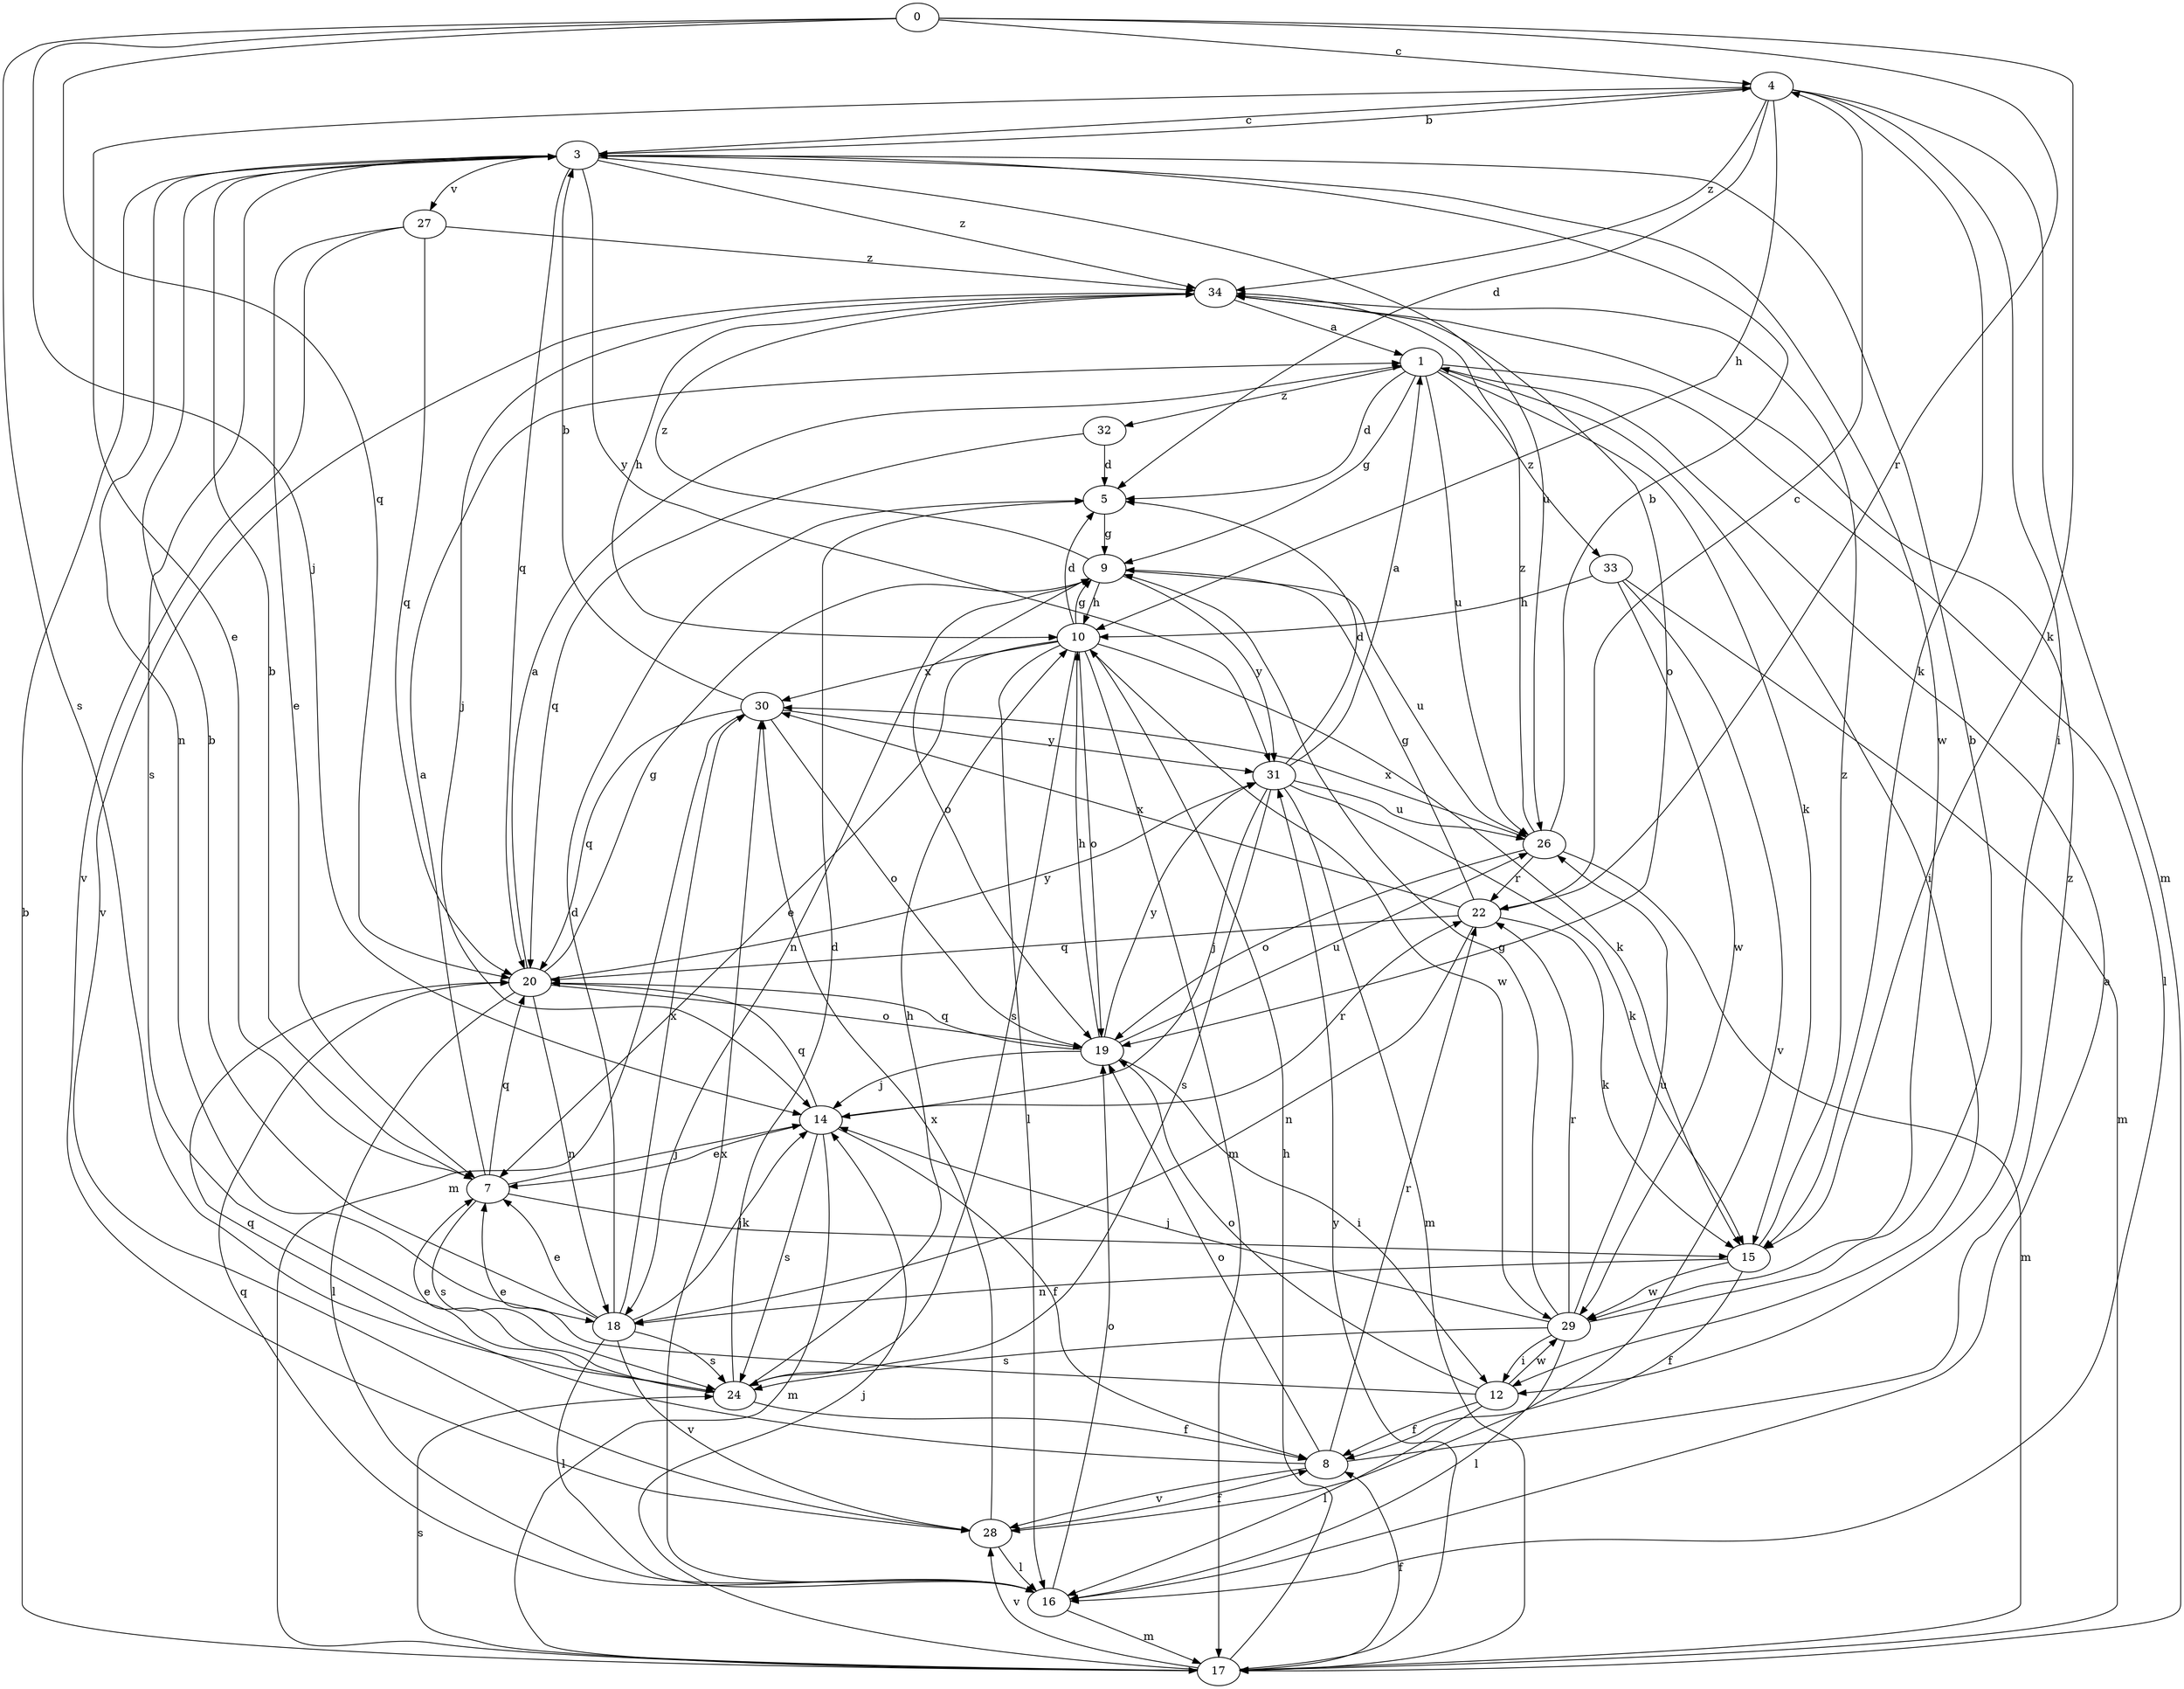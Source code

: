 strict digraph  {
0;
1;
3;
4;
5;
7;
8;
9;
10;
12;
14;
15;
16;
17;
18;
19;
20;
22;
24;
26;
27;
28;
29;
30;
31;
32;
33;
34;
0 -> 4  [label=c];
0 -> 14  [label=j];
0 -> 15  [label=k];
0 -> 20  [label=q];
0 -> 22  [label=r];
0 -> 24  [label=s];
1 -> 5  [label=d];
1 -> 9  [label=g];
1 -> 12  [label=i];
1 -> 15  [label=k];
1 -> 16  [label=l];
1 -> 26  [label=u];
1 -> 32  [label=z];
1 -> 33  [label=z];
3 -> 4  [label=c];
3 -> 18  [label=n];
3 -> 20  [label=q];
3 -> 24  [label=s];
3 -> 26  [label=u];
3 -> 27  [label=v];
3 -> 29  [label=w];
3 -> 31  [label=y];
3 -> 34  [label=z];
4 -> 3  [label=b];
4 -> 5  [label=d];
4 -> 7  [label=e];
4 -> 10  [label=h];
4 -> 12  [label=i];
4 -> 15  [label=k];
4 -> 17  [label=m];
4 -> 34  [label=z];
5 -> 9  [label=g];
7 -> 1  [label=a];
7 -> 3  [label=b];
7 -> 14  [label=j];
7 -> 15  [label=k];
7 -> 20  [label=q];
7 -> 24  [label=s];
8 -> 19  [label=o];
8 -> 20  [label=q];
8 -> 22  [label=r];
8 -> 28  [label=v];
8 -> 34  [label=z];
9 -> 10  [label=h];
9 -> 18  [label=n];
9 -> 19  [label=o];
9 -> 26  [label=u];
9 -> 31  [label=y];
9 -> 34  [label=z];
10 -> 5  [label=d];
10 -> 7  [label=e];
10 -> 9  [label=g];
10 -> 15  [label=k];
10 -> 16  [label=l];
10 -> 17  [label=m];
10 -> 19  [label=o];
10 -> 24  [label=s];
10 -> 29  [label=w];
10 -> 30  [label=x];
12 -> 7  [label=e];
12 -> 8  [label=f];
12 -> 16  [label=l];
12 -> 19  [label=o];
12 -> 29  [label=w];
14 -> 7  [label=e];
14 -> 8  [label=f];
14 -> 17  [label=m];
14 -> 20  [label=q];
14 -> 22  [label=r];
14 -> 24  [label=s];
15 -> 8  [label=f];
15 -> 18  [label=n];
15 -> 29  [label=w];
15 -> 34  [label=z];
16 -> 1  [label=a];
16 -> 17  [label=m];
16 -> 19  [label=o];
16 -> 20  [label=q];
16 -> 30  [label=x];
17 -> 3  [label=b];
17 -> 8  [label=f];
17 -> 10  [label=h];
17 -> 14  [label=j];
17 -> 24  [label=s];
17 -> 28  [label=v];
17 -> 31  [label=y];
18 -> 3  [label=b];
18 -> 5  [label=d];
18 -> 7  [label=e];
18 -> 14  [label=j];
18 -> 16  [label=l];
18 -> 24  [label=s];
18 -> 28  [label=v];
18 -> 30  [label=x];
19 -> 10  [label=h];
19 -> 12  [label=i];
19 -> 14  [label=j];
19 -> 20  [label=q];
19 -> 26  [label=u];
19 -> 31  [label=y];
20 -> 1  [label=a];
20 -> 9  [label=g];
20 -> 16  [label=l];
20 -> 18  [label=n];
20 -> 19  [label=o];
20 -> 31  [label=y];
22 -> 4  [label=c];
22 -> 9  [label=g];
22 -> 15  [label=k];
22 -> 18  [label=n];
22 -> 20  [label=q];
22 -> 30  [label=x];
24 -> 5  [label=d];
24 -> 7  [label=e];
24 -> 8  [label=f];
24 -> 10  [label=h];
26 -> 3  [label=b];
26 -> 17  [label=m];
26 -> 19  [label=o];
26 -> 22  [label=r];
26 -> 30  [label=x];
26 -> 34  [label=z];
27 -> 7  [label=e];
27 -> 20  [label=q];
27 -> 28  [label=v];
27 -> 34  [label=z];
28 -> 8  [label=f];
28 -> 16  [label=l];
28 -> 30  [label=x];
29 -> 3  [label=b];
29 -> 9  [label=g];
29 -> 12  [label=i];
29 -> 14  [label=j];
29 -> 16  [label=l];
29 -> 22  [label=r];
29 -> 24  [label=s];
29 -> 26  [label=u];
30 -> 3  [label=b];
30 -> 17  [label=m];
30 -> 19  [label=o];
30 -> 20  [label=q];
30 -> 31  [label=y];
31 -> 1  [label=a];
31 -> 5  [label=d];
31 -> 14  [label=j];
31 -> 15  [label=k];
31 -> 17  [label=m];
31 -> 24  [label=s];
31 -> 26  [label=u];
32 -> 5  [label=d];
32 -> 20  [label=q];
33 -> 10  [label=h];
33 -> 17  [label=m];
33 -> 28  [label=v];
33 -> 29  [label=w];
34 -> 1  [label=a];
34 -> 10  [label=h];
34 -> 14  [label=j];
34 -> 19  [label=o];
34 -> 28  [label=v];
}
